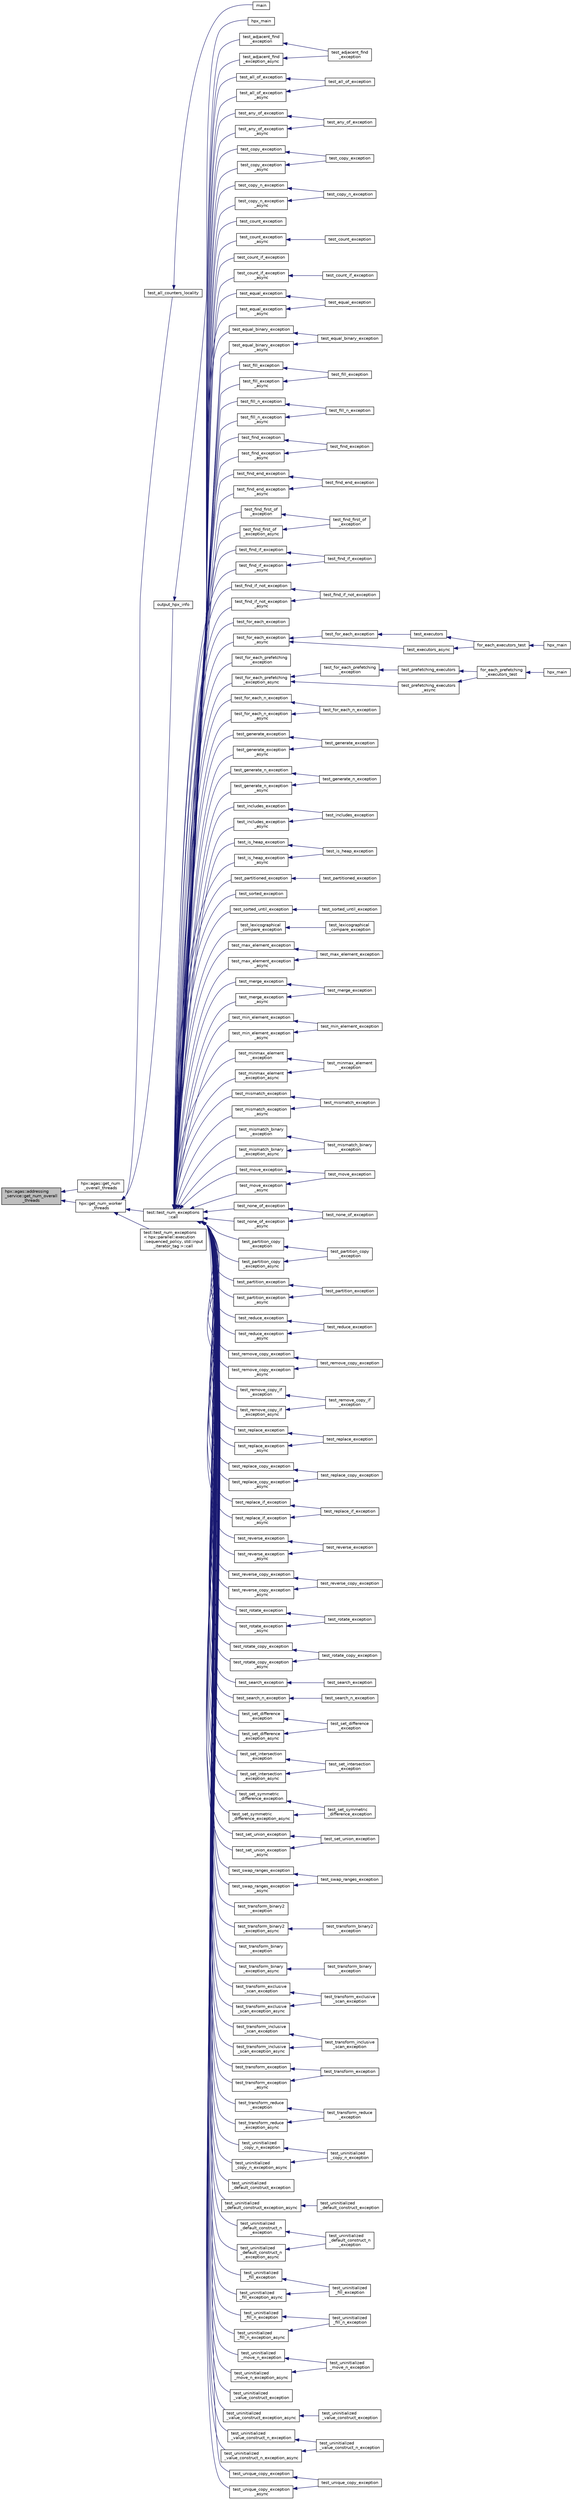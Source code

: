 digraph "hpx::agas::addressing_service::get_num_overall_threads"
{
  edge [fontname="Helvetica",fontsize="10",labelfontname="Helvetica",labelfontsize="10"];
  node [fontname="Helvetica",fontsize="10",shape=record];
  rankdir="LR";
  Node3448 [label="hpx::agas::addressing\l_service::get_num_overall\l_threads",height=0.2,width=0.4,color="black", fillcolor="grey75", style="filled", fontcolor="black"];
  Node3448 -> Node3449 [dir="back",color="midnightblue",fontsize="10",style="solid",fontname="Helvetica"];
  Node3449 [label="hpx::agas::get_num\l_overall_threads",height=0.2,width=0.4,color="black", fillcolor="white", style="filled",URL="$dc/d54/namespacehpx_1_1agas.html#ad209f42b823e11702015037459d7f07f"];
  Node3448 -> Node3450 [dir="back",color="midnightblue",fontsize="10",style="solid",fontname="Helvetica"];
  Node3450 [label="hpx::get_num_worker\l_threads",height=0.2,width=0.4,color="black", fillcolor="white", style="filled",URL="$d8/d83/namespacehpx.html#ae0cb050327ed37e6863061bd1761409e",tooltip="Return the number of worker OS- threads used to execute HPX threads. "];
  Node3450 -> Node3451 [dir="back",color="midnightblue",fontsize="10",style="solid",fontname="Helvetica"];
  Node3451 [label="test_all_counters_locality",height=0.2,width=0.4,color="black", fillcolor="white", style="filled",URL="$d1/d66/all__counters_8cpp.html#a34bf97a9c78dd60c22389da383f346fd"];
  Node3451 -> Node3452 [dir="back",color="midnightblue",fontsize="10",style="solid",fontname="Helvetica"];
  Node3452 [label="main",height=0.2,width=0.4,color="black", fillcolor="white", style="filled",URL="$d1/d66/all__counters_8cpp.html#a0ddf1224851353fc92bfbff6f499fa97"];
  Node3450 -> Node3453 [dir="back",color="midnightblue",fontsize="10",style="solid",fontname="Helvetica"];
  Node3453 [label="output_hpx_info",height=0.2,width=0.4,color="black", fillcolor="white", style="filled",URL="$d9/d0f/main_8cc.html#a22d5612b13072491f3de2340527ce19f"];
  Node3453 -> Node3454 [dir="back",color="midnightblue",fontsize="10",style="solid",fontname="Helvetica"];
  Node3454 [label="hpx_main",height=0.2,width=0.4,color="black", fillcolor="white", style="filled",URL="$d9/d0f/main_8cc.html#a344a9bb316c276641af2d061a2558c97"];
  Node3450 -> Node3455 [dir="back",color="midnightblue",fontsize="10",style="solid",fontname="Helvetica"];
  Node3455 [label="test::test_num_exceptions\l::call",height=0.2,width=0.4,color="black", fillcolor="white", style="filled",URL="$da/ddb/structtest_1_1test__num__exceptions.html#a2c1e3b76f9abd4d358ae0258203b90b7"];
  Node3455 -> Node3456 [dir="back",color="midnightblue",fontsize="10",style="solid",fontname="Helvetica"];
  Node3456 [label="test_adjacent_find\l_exception",height=0.2,width=0.4,color="black", fillcolor="white", style="filled",URL="$d8/da8/adjacentfind__binary__exception_8cpp.html#a9c28e0ba7bc14756b350c9f72dd94054"];
  Node3456 -> Node3457 [dir="back",color="midnightblue",fontsize="10",style="solid",fontname="Helvetica"];
  Node3457 [label="test_adjacent_find\l_exception",height=0.2,width=0.4,color="black", fillcolor="white", style="filled",URL="$d8/da8/adjacentfind__binary__exception_8cpp.html#ab77f704bc29279f34486611b31dd9f19"];
  Node3455 -> Node3458 [dir="back",color="midnightblue",fontsize="10",style="solid",fontname="Helvetica"];
  Node3458 [label="test_adjacent_find\l_exception_async",height=0.2,width=0.4,color="black", fillcolor="white", style="filled",URL="$d8/da8/adjacentfind__binary__exception_8cpp.html#a7b804f0c887a76a95e4e5f1cf16dc343"];
  Node3458 -> Node3457 [dir="back",color="midnightblue",fontsize="10",style="solid",fontname="Helvetica"];
  Node3455 -> Node3459 [dir="back",color="midnightblue",fontsize="10",style="solid",fontname="Helvetica"];
  Node3459 [label="test_all_of_exception",height=0.2,width=0.4,color="black", fillcolor="white", style="filled",URL="$db/d88/all__of_8cpp.html#a29e6f247bb68e8380d3d1e5b23100c84"];
  Node3459 -> Node3460 [dir="back",color="midnightblue",fontsize="10",style="solid",fontname="Helvetica"];
  Node3460 [label="test_all_of_exception",height=0.2,width=0.4,color="black", fillcolor="white", style="filled",URL="$db/d88/all__of_8cpp.html#acca8f99e5f83ca07d5324921ec1a2a1b"];
  Node3455 -> Node3461 [dir="back",color="midnightblue",fontsize="10",style="solid",fontname="Helvetica"];
  Node3461 [label="test_all_of_exception\l_async",height=0.2,width=0.4,color="black", fillcolor="white", style="filled",URL="$db/d88/all__of_8cpp.html#a4e845a23ebb61fed071e6392f8020bce"];
  Node3461 -> Node3460 [dir="back",color="midnightblue",fontsize="10",style="solid",fontname="Helvetica"];
  Node3455 -> Node3462 [dir="back",color="midnightblue",fontsize="10",style="solid",fontname="Helvetica"];
  Node3462 [label="test_any_of_exception",height=0.2,width=0.4,color="black", fillcolor="white", style="filled",URL="$d8/d5d/any__of_8cpp.html#a348c2914b5d59fa0b61c79e37df17034"];
  Node3462 -> Node3463 [dir="back",color="midnightblue",fontsize="10",style="solid",fontname="Helvetica"];
  Node3463 [label="test_any_of_exception",height=0.2,width=0.4,color="black", fillcolor="white", style="filled",URL="$d8/d5d/any__of_8cpp.html#ac154ae09b1a74e423a7ab23618009447"];
  Node3455 -> Node3464 [dir="back",color="midnightblue",fontsize="10",style="solid",fontname="Helvetica"];
  Node3464 [label="test_any_of_exception\l_async",height=0.2,width=0.4,color="black", fillcolor="white", style="filled",URL="$d8/d5d/any__of_8cpp.html#ad81e0ee038af5e3b7dd176ced1237e38"];
  Node3464 -> Node3463 [dir="back",color="midnightblue",fontsize="10",style="solid",fontname="Helvetica"];
  Node3455 -> Node3465 [dir="back",color="midnightblue",fontsize="10",style="solid",fontname="Helvetica"];
  Node3465 [label="test_copy_exception",height=0.2,width=0.4,color="black", fillcolor="white", style="filled",URL="$d9/d54/copy_8cpp.html#a8ffc3bbb8c0f16b653e0f5c7cc243f21"];
  Node3465 -> Node3466 [dir="back",color="midnightblue",fontsize="10",style="solid",fontname="Helvetica"];
  Node3466 [label="test_copy_exception",height=0.2,width=0.4,color="black", fillcolor="white", style="filled",URL="$d9/d54/copy_8cpp.html#af7fb37549a32793d916e9bad873d5813"];
  Node3455 -> Node3467 [dir="back",color="midnightblue",fontsize="10",style="solid",fontname="Helvetica"];
  Node3467 [label="test_copy_exception\l_async",height=0.2,width=0.4,color="black", fillcolor="white", style="filled",URL="$d9/d54/copy_8cpp.html#a975f6058b2ad575758bb9c1b54a1c464"];
  Node3467 -> Node3466 [dir="back",color="midnightblue",fontsize="10",style="solid",fontname="Helvetica"];
  Node3455 -> Node3468 [dir="back",color="midnightblue",fontsize="10",style="solid",fontname="Helvetica"];
  Node3468 [label="test_copy_n_exception",height=0.2,width=0.4,color="black", fillcolor="white", style="filled",URL="$d3/d44/copyn_8cpp.html#abe4e05d78a05b84674e56fe6c39fca90"];
  Node3468 -> Node3469 [dir="back",color="midnightblue",fontsize="10",style="solid",fontname="Helvetica"];
  Node3469 [label="test_copy_n_exception",height=0.2,width=0.4,color="black", fillcolor="white", style="filled",URL="$d3/d44/copyn_8cpp.html#a759f36646bff1264f307657be7256457"];
  Node3455 -> Node3470 [dir="back",color="midnightblue",fontsize="10",style="solid",fontname="Helvetica"];
  Node3470 [label="test_copy_n_exception\l_async",height=0.2,width=0.4,color="black", fillcolor="white", style="filled",URL="$d3/d44/copyn_8cpp.html#a42328f0b598518eafcc7b94d6a28425d"];
  Node3470 -> Node3469 [dir="back",color="midnightblue",fontsize="10",style="solid",fontname="Helvetica"];
  Node3455 -> Node3471 [dir="back",color="midnightblue",fontsize="10",style="solid",fontname="Helvetica"];
  Node3471 [label="test_count_exception",height=0.2,width=0.4,color="black", fillcolor="white", style="filled",URL="$de/d3a/count__tests_8hpp.html#adbde9fbf4434fe9320503044b3b2c464"];
  Node3455 -> Node3472 [dir="back",color="midnightblue",fontsize="10",style="solid",fontname="Helvetica"];
  Node3472 [label="test_count_exception\l_async",height=0.2,width=0.4,color="black", fillcolor="white", style="filled",URL="$de/d3a/count__tests_8hpp.html#ab0cd91de016499bfe205083429b6785a"];
  Node3472 -> Node3473 [dir="back",color="midnightblue",fontsize="10",style="solid",fontname="Helvetica"];
  Node3473 [label="test_count_exception",height=0.2,width=0.4,color="black", fillcolor="white", style="filled",URL="$d3/d01/count_8cpp.html#ae23acdd376e0fb1388a90579e927a768"];
  Node3455 -> Node3474 [dir="back",color="midnightblue",fontsize="10",style="solid",fontname="Helvetica"];
  Node3474 [label="test_count_if_exception",height=0.2,width=0.4,color="black", fillcolor="white", style="filled",URL="$d4/da4/countif__tests_8hpp.html#ae366624ae417c3091d79bb75f05f0b32"];
  Node3455 -> Node3475 [dir="back",color="midnightblue",fontsize="10",style="solid",fontname="Helvetica"];
  Node3475 [label="test_count_if_exception\l_async",height=0.2,width=0.4,color="black", fillcolor="white", style="filled",URL="$d4/da4/countif__tests_8hpp.html#af96d44180e275fd7ad93e677dcb07b74"];
  Node3475 -> Node3476 [dir="back",color="midnightblue",fontsize="10",style="solid",fontname="Helvetica"];
  Node3476 [label="test_count_if_exception",height=0.2,width=0.4,color="black", fillcolor="white", style="filled",URL="$d9/df1/countif_8cpp.html#a979f30463fa3e416a5179f4fa663a858"];
  Node3455 -> Node3477 [dir="back",color="midnightblue",fontsize="10",style="solid",fontname="Helvetica"];
  Node3477 [label="test_equal_exception",height=0.2,width=0.4,color="black", fillcolor="white", style="filled",URL="$df/d99/equal_8cpp.html#a6692be2d4f8233c6a880b6e716ed3c21"];
  Node3477 -> Node3478 [dir="back",color="midnightblue",fontsize="10",style="solid",fontname="Helvetica"];
  Node3478 [label="test_equal_exception",height=0.2,width=0.4,color="black", fillcolor="white", style="filled",URL="$df/d99/equal_8cpp.html#a654bd2cffe5da6e72f51c68f9ab1163e"];
  Node3455 -> Node3479 [dir="back",color="midnightblue",fontsize="10",style="solid",fontname="Helvetica"];
  Node3479 [label="test_equal_exception\l_async",height=0.2,width=0.4,color="black", fillcolor="white", style="filled",URL="$df/d99/equal_8cpp.html#aefe3cd6440e52513c0e461ceaa633561"];
  Node3479 -> Node3478 [dir="back",color="midnightblue",fontsize="10",style="solid",fontname="Helvetica"];
  Node3455 -> Node3480 [dir="back",color="midnightblue",fontsize="10",style="solid",fontname="Helvetica"];
  Node3480 [label="test_equal_binary_exception",height=0.2,width=0.4,color="black", fillcolor="white", style="filled",URL="$d2/ddd/equal__binary_8cpp.html#aac0d8667f4a6b730f668fb793bf7a348"];
  Node3480 -> Node3481 [dir="back",color="midnightblue",fontsize="10",style="solid",fontname="Helvetica"];
  Node3481 [label="test_equal_binary_exception",height=0.2,width=0.4,color="black", fillcolor="white", style="filled",URL="$d2/ddd/equal__binary_8cpp.html#a38873c530e81ac91641669845f09887a"];
  Node3455 -> Node3482 [dir="back",color="midnightblue",fontsize="10",style="solid",fontname="Helvetica"];
  Node3482 [label="test_equal_binary_exception\l_async",height=0.2,width=0.4,color="black", fillcolor="white", style="filled",URL="$d2/ddd/equal__binary_8cpp.html#ab23d2d7b96fd0abd15e4c710481be38f"];
  Node3482 -> Node3481 [dir="back",color="midnightblue",fontsize="10",style="solid",fontname="Helvetica"];
  Node3455 -> Node3483 [dir="back",color="midnightblue",fontsize="10",style="solid",fontname="Helvetica"];
  Node3483 [label="test_fill_exception",height=0.2,width=0.4,color="black", fillcolor="white", style="filled",URL="$db/df9/fill_8cpp.html#adff9860900b4cc07677cc1f2949f8150"];
  Node3483 -> Node3484 [dir="back",color="midnightblue",fontsize="10",style="solid",fontname="Helvetica"];
  Node3484 [label="test_fill_exception",height=0.2,width=0.4,color="black", fillcolor="white", style="filled",URL="$db/df9/fill_8cpp.html#aea39d1bb707052262214ce604319678c"];
  Node3455 -> Node3485 [dir="back",color="midnightblue",fontsize="10",style="solid",fontname="Helvetica"];
  Node3485 [label="test_fill_exception\l_async",height=0.2,width=0.4,color="black", fillcolor="white", style="filled",URL="$db/df9/fill_8cpp.html#a190a63f49881feec418296730d8b1bb8"];
  Node3485 -> Node3484 [dir="back",color="midnightblue",fontsize="10",style="solid",fontname="Helvetica"];
  Node3455 -> Node3486 [dir="back",color="midnightblue",fontsize="10",style="solid",fontname="Helvetica"];
  Node3486 [label="test_fill_n_exception",height=0.2,width=0.4,color="black", fillcolor="white", style="filled",URL="$d7/df6/filln_8cpp.html#ad48e8d2459f9e8869bf215912f226f36"];
  Node3486 -> Node3487 [dir="back",color="midnightblue",fontsize="10",style="solid",fontname="Helvetica"];
  Node3487 [label="test_fill_n_exception",height=0.2,width=0.4,color="black", fillcolor="white", style="filled",URL="$d7/df6/filln_8cpp.html#aa338825d04f641f55634b79eef7186f4"];
  Node3455 -> Node3488 [dir="back",color="midnightblue",fontsize="10",style="solid",fontname="Helvetica"];
  Node3488 [label="test_fill_n_exception\l_async",height=0.2,width=0.4,color="black", fillcolor="white", style="filled",URL="$d7/df6/filln_8cpp.html#a9f3229340132df9dab7ea5e665e75a8e"];
  Node3488 -> Node3487 [dir="back",color="midnightblue",fontsize="10",style="solid",fontname="Helvetica"];
  Node3455 -> Node3489 [dir="back",color="midnightblue",fontsize="10",style="solid",fontname="Helvetica"];
  Node3489 [label="test_find_exception",height=0.2,width=0.4,color="black", fillcolor="white", style="filled",URL="$d4/dfc/find_8cpp.html#a496774f6f0dd50d32f0f2839011fb820"];
  Node3489 -> Node3490 [dir="back",color="midnightblue",fontsize="10",style="solid",fontname="Helvetica"];
  Node3490 [label="test_find_exception",height=0.2,width=0.4,color="black", fillcolor="white", style="filled",URL="$d4/dfc/find_8cpp.html#a9404283ee70c671c19d01288d4d8796f"];
  Node3455 -> Node3491 [dir="back",color="midnightblue",fontsize="10",style="solid",fontname="Helvetica"];
  Node3491 [label="test_find_exception\l_async",height=0.2,width=0.4,color="black", fillcolor="white", style="filled",URL="$d4/dfc/find_8cpp.html#a53292bd46fa066f703c6fd40f981cd45"];
  Node3491 -> Node3490 [dir="back",color="midnightblue",fontsize="10",style="solid",fontname="Helvetica"];
  Node3455 -> Node3492 [dir="back",color="midnightblue",fontsize="10",style="solid",fontname="Helvetica"];
  Node3492 [label="test_find_end_exception",height=0.2,width=0.4,color="black", fillcolor="white", style="filled",URL="$de/d27/findend_8cpp.html#a3cbf222f109bd03b98a3671df65d1baa"];
  Node3492 -> Node3493 [dir="back",color="midnightblue",fontsize="10",style="solid",fontname="Helvetica"];
  Node3493 [label="test_find_end_exception",height=0.2,width=0.4,color="black", fillcolor="white", style="filled",URL="$de/d27/findend_8cpp.html#a01b58a5865234526b5ca9f9e45ec4c50"];
  Node3455 -> Node3494 [dir="back",color="midnightblue",fontsize="10",style="solid",fontname="Helvetica"];
  Node3494 [label="test_find_end_exception\l_async",height=0.2,width=0.4,color="black", fillcolor="white", style="filled",URL="$de/d27/findend_8cpp.html#a3093c53a289f437be7f7530c5e45b2cb"];
  Node3494 -> Node3493 [dir="back",color="midnightblue",fontsize="10",style="solid",fontname="Helvetica"];
  Node3455 -> Node3495 [dir="back",color="midnightblue",fontsize="10",style="solid",fontname="Helvetica"];
  Node3495 [label="test_find_first_of\l_exception",height=0.2,width=0.4,color="black", fillcolor="white", style="filled",URL="$da/d85/findfirstof_8cpp.html#a2707dc78f6f2d06f08c9e3698e97a8af"];
  Node3495 -> Node3496 [dir="back",color="midnightblue",fontsize="10",style="solid",fontname="Helvetica"];
  Node3496 [label="test_find_first_of\l_exception",height=0.2,width=0.4,color="black", fillcolor="white", style="filled",URL="$da/d85/findfirstof_8cpp.html#af5d29a364ae4eadbcbefd396a663e4a3"];
  Node3455 -> Node3497 [dir="back",color="midnightblue",fontsize="10",style="solid",fontname="Helvetica"];
  Node3497 [label="test_find_first_of\l_exception_async",height=0.2,width=0.4,color="black", fillcolor="white", style="filled",URL="$da/d85/findfirstof_8cpp.html#a5136f549b6ab7405513659883282c263"];
  Node3497 -> Node3496 [dir="back",color="midnightblue",fontsize="10",style="solid",fontname="Helvetica"];
  Node3455 -> Node3498 [dir="back",color="midnightblue",fontsize="10",style="solid",fontname="Helvetica"];
  Node3498 [label="test_find_if_exception",height=0.2,width=0.4,color="black", fillcolor="white", style="filled",URL="$d4/d38/findif_8cpp.html#aa7a75ac5991de14b0dd11b40a5a47443"];
  Node3498 -> Node3499 [dir="back",color="midnightblue",fontsize="10",style="solid",fontname="Helvetica"];
  Node3499 [label="test_find_if_exception",height=0.2,width=0.4,color="black", fillcolor="white", style="filled",URL="$d4/d38/findif_8cpp.html#ab8eb6fb838a8fbeb2168d4389fc72f61"];
  Node3455 -> Node3500 [dir="back",color="midnightblue",fontsize="10",style="solid",fontname="Helvetica"];
  Node3500 [label="test_find_if_exception\l_async",height=0.2,width=0.4,color="black", fillcolor="white", style="filled",URL="$d4/d38/findif_8cpp.html#a13c3bd009f35072707131129ad78af93"];
  Node3500 -> Node3499 [dir="back",color="midnightblue",fontsize="10",style="solid",fontname="Helvetica"];
  Node3455 -> Node3501 [dir="back",color="midnightblue",fontsize="10",style="solid",fontname="Helvetica"];
  Node3501 [label="test_find_if_not_exception",height=0.2,width=0.4,color="black", fillcolor="white", style="filled",URL="$dc/d17/findifnot__exception_8cpp.html#aba8e91e299a773af34d2e40130333926"];
  Node3501 -> Node3502 [dir="back",color="midnightblue",fontsize="10",style="solid",fontname="Helvetica"];
  Node3502 [label="test_find_if_not_exception",height=0.2,width=0.4,color="black", fillcolor="white", style="filled",URL="$dc/d17/findifnot__exception_8cpp.html#a1fdcae775738d85119cc77bf94ca50b0"];
  Node3455 -> Node3503 [dir="back",color="midnightblue",fontsize="10",style="solid",fontname="Helvetica"];
  Node3503 [label="test_find_if_not_exception\l_async",height=0.2,width=0.4,color="black", fillcolor="white", style="filled",URL="$dc/d17/findifnot__exception_8cpp.html#a0c8c55582d64936550f797774a8b591e"];
  Node3503 -> Node3502 [dir="back",color="midnightblue",fontsize="10",style="solid",fontname="Helvetica"];
  Node3455 -> Node3504 [dir="back",color="midnightblue",fontsize="10",style="solid",fontname="Helvetica"];
  Node3504 [label="test_for_each_exception",height=0.2,width=0.4,color="black", fillcolor="white", style="filled",URL="$d4/d2c/algorithms_2foreach__tests_8hpp.html#ad0f3c324ed615b2ca135f3e4ac3a6f20"];
  Node3455 -> Node3505 [dir="back",color="midnightblue",fontsize="10",style="solid",fontname="Helvetica"];
  Node3505 [label="test_for_each_exception\l_async",height=0.2,width=0.4,color="black", fillcolor="white", style="filled",URL="$d4/d2c/algorithms_2foreach__tests_8hpp.html#a56b2595f60e34fe8cb238784438587e3"];
  Node3505 -> Node3506 [dir="back",color="midnightblue",fontsize="10",style="solid",fontname="Helvetica"];
  Node3506 [label="test_for_each_exception",height=0.2,width=0.4,color="black", fillcolor="white", style="filled",URL="$d1/d33/foreach_8cpp.html#a2ac912d4ab6a419cc61a8206c4581829"];
  Node3506 -> Node3507 [dir="back",color="midnightblue",fontsize="10",style="solid",fontname="Helvetica"];
  Node3507 [label="test_executors",height=0.2,width=0.4,color="black", fillcolor="white", style="filled",URL="$d3/d54/foreach__executors_8cpp.html#aa2a590bab3d01b2e0c3f5ebb551e6df0"];
  Node3507 -> Node3508 [dir="back",color="midnightblue",fontsize="10",style="solid",fontname="Helvetica"];
  Node3508 [label="for_each_executors_test",height=0.2,width=0.4,color="black", fillcolor="white", style="filled",URL="$d3/d54/foreach__executors_8cpp.html#a4b41af5e421380182d16c0b24f5eb7b0"];
  Node3508 -> Node3509 [dir="back",color="midnightblue",fontsize="10",style="solid",fontname="Helvetica"];
  Node3509 [label="hpx_main",height=0.2,width=0.4,color="black", fillcolor="white", style="filled",URL="$d3/d54/foreach__executors_8cpp.html#a4ca51ec94fa82421fc621b58eef7b01c"];
  Node3505 -> Node3510 [dir="back",color="midnightblue",fontsize="10",style="solid",fontname="Helvetica"];
  Node3510 [label="test_executors_async",height=0.2,width=0.4,color="black", fillcolor="white", style="filled",URL="$d3/d54/foreach__executors_8cpp.html#a930d409ea07ad974379591f1f0531b59"];
  Node3510 -> Node3508 [dir="back",color="midnightblue",fontsize="10",style="solid",fontname="Helvetica"];
  Node3455 -> Node3511 [dir="back",color="midnightblue",fontsize="10",style="solid",fontname="Helvetica"];
  Node3511 [label="test_for_each_prefetching\l_exception",height=0.2,width=0.4,color="black", fillcolor="white", style="filled",URL="$de/d0e/foreach__tests__prefetching_8hpp.html#a638342d3e89c38fa358567df752149d3"];
  Node3455 -> Node3512 [dir="back",color="midnightblue",fontsize="10",style="solid",fontname="Helvetica"];
  Node3512 [label="test_for_each_prefetching\l_exception_async",height=0.2,width=0.4,color="black", fillcolor="white", style="filled",URL="$de/d0e/foreach__tests__prefetching_8hpp.html#a3ba720810fff44239b45b8985e157c5d"];
  Node3512 -> Node3513 [dir="back",color="midnightblue",fontsize="10",style="solid",fontname="Helvetica"];
  Node3513 [label="test_for_each_prefetching\l_exception",height=0.2,width=0.4,color="black", fillcolor="white", style="filled",URL="$d4/df0/foreach__prefetching_8cpp.html#a34f94a3094d57c526cd2674d7d29bb71"];
  Node3513 -> Node3514 [dir="back",color="midnightblue",fontsize="10",style="solid",fontname="Helvetica"];
  Node3514 [label="test_prefetching_executors",height=0.2,width=0.4,color="black", fillcolor="white", style="filled",URL="$dd/d50/foreach__prefetching__executors__v1_8cpp.html#a9de1c8b6ab804861a65c94c76125b3b2"];
  Node3514 -> Node3515 [dir="back",color="midnightblue",fontsize="10",style="solid",fontname="Helvetica"];
  Node3515 [label="for_each_prefetching\l_executors_test",height=0.2,width=0.4,color="black", fillcolor="white", style="filled",URL="$dd/d50/foreach__prefetching__executors__v1_8cpp.html#a9efc88cef6533dd087c6cb8ff887a61e"];
  Node3515 -> Node3516 [dir="back",color="midnightblue",fontsize="10",style="solid",fontname="Helvetica"];
  Node3516 [label="hpx_main",height=0.2,width=0.4,color="black", fillcolor="white", style="filled",URL="$dd/d50/foreach__prefetching__executors__v1_8cpp.html#a4ca51ec94fa82421fc621b58eef7b01c"];
  Node3512 -> Node3517 [dir="back",color="midnightblue",fontsize="10",style="solid",fontname="Helvetica"];
  Node3517 [label="test_prefetching_executors\l_async",height=0.2,width=0.4,color="black", fillcolor="white", style="filled",URL="$dd/d50/foreach__prefetching__executors__v1_8cpp.html#a1f37d901599f025abf45c97a67044094"];
  Node3517 -> Node3515 [dir="back",color="midnightblue",fontsize="10",style="solid",fontname="Helvetica"];
  Node3455 -> Node3518 [dir="back",color="midnightblue",fontsize="10",style="solid",fontname="Helvetica"];
  Node3518 [label="test_for_each_n_exception",height=0.2,width=0.4,color="black", fillcolor="white", style="filled",URL="$d7/d9a/foreachn__exception_8cpp.html#ac19da618c4eb3ec6df03eee4e7a8152c"];
  Node3518 -> Node3519 [dir="back",color="midnightblue",fontsize="10",style="solid",fontname="Helvetica"];
  Node3519 [label="test_for_each_n_exception",height=0.2,width=0.4,color="black", fillcolor="white", style="filled",URL="$d7/d9a/foreachn__exception_8cpp.html#a6b9e4013e39c30c4376aa56ccf15c8cf"];
  Node3455 -> Node3520 [dir="back",color="midnightblue",fontsize="10",style="solid",fontname="Helvetica"];
  Node3520 [label="test_for_each_n_exception\l_async",height=0.2,width=0.4,color="black", fillcolor="white", style="filled",URL="$d7/d9a/foreachn__exception_8cpp.html#a0b7b511160d05ade5fbd958a180eb445"];
  Node3520 -> Node3519 [dir="back",color="midnightblue",fontsize="10",style="solid",fontname="Helvetica"];
  Node3455 -> Node3521 [dir="back",color="midnightblue",fontsize="10",style="solid",fontname="Helvetica"];
  Node3521 [label="test_generate_exception",height=0.2,width=0.4,color="black", fillcolor="white", style="filled",URL="$d4/da7/generate_8cpp.html#aa82ec188c84295dc58595a25b5046a35"];
  Node3521 -> Node3522 [dir="back",color="midnightblue",fontsize="10",style="solid",fontname="Helvetica"];
  Node3522 [label="test_generate_exception",height=0.2,width=0.4,color="black", fillcolor="white", style="filled",URL="$d4/da7/generate_8cpp.html#a58c7f2d3388fcc0591cf78430d449156"];
  Node3455 -> Node3523 [dir="back",color="midnightblue",fontsize="10",style="solid",fontname="Helvetica"];
  Node3523 [label="test_generate_exception\l_async",height=0.2,width=0.4,color="black", fillcolor="white", style="filled",URL="$d4/da7/generate_8cpp.html#abd98b9bbbbd5e1ab6b3e764723492fc8"];
  Node3523 -> Node3522 [dir="back",color="midnightblue",fontsize="10",style="solid",fontname="Helvetica"];
  Node3455 -> Node3524 [dir="back",color="midnightblue",fontsize="10",style="solid",fontname="Helvetica"];
  Node3524 [label="test_generate_n_exception",height=0.2,width=0.4,color="black", fillcolor="white", style="filled",URL="$d6/dd4/generaten_8cpp.html#a82b7c005daa2f345a6d9772ebb1ad352"];
  Node3524 -> Node3525 [dir="back",color="midnightblue",fontsize="10",style="solid",fontname="Helvetica"];
  Node3525 [label="test_generate_n_exception",height=0.2,width=0.4,color="black", fillcolor="white", style="filled",URL="$d6/dd4/generaten_8cpp.html#a24c578b12eed6bfb2e5a94d6f8bce0fc"];
  Node3455 -> Node3526 [dir="back",color="midnightblue",fontsize="10",style="solid",fontname="Helvetica"];
  Node3526 [label="test_generate_n_exception\l_async",height=0.2,width=0.4,color="black", fillcolor="white", style="filled",URL="$d6/dd4/generaten_8cpp.html#a11c09961134208131e0d6a3f325e3fc4"];
  Node3526 -> Node3525 [dir="back",color="midnightblue",fontsize="10",style="solid",fontname="Helvetica"];
  Node3455 -> Node3527 [dir="back",color="midnightblue",fontsize="10",style="solid",fontname="Helvetica"];
  Node3527 [label="test_includes_exception",height=0.2,width=0.4,color="black", fillcolor="white", style="filled",URL="$dc/d10/includes_8cpp.html#a82379db75fe754b2257db1ea5b16f7cc"];
  Node3527 -> Node3528 [dir="back",color="midnightblue",fontsize="10",style="solid",fontname="Helvetica"];
  Node3528 [label="test_includes_exception",height=0.2,width=0.4,color="black", fillcolor="white", style="filled",URL="$dc/d10/includes_8cpp.html#afa63fb944441b34e50c6a4a6c03b3bc2"];
  Node3455 -> Node3529 [dir="back",color="midnightblue",fontsize="10",style="solid",fontname="Helvetica"];
  Node3529 [label="test_includes_exception\l_async",height=0.2,width=0.4,color="black", fillcolor="white", style="filled",URL="$dc/d10/includes_8cpp.html#a3cf0ba03ce5a22f33818333a9575aab2"];
  Node3529 -> Node3528 [dir="back",color="midnightblue",fontsize="10",style="solid",fontname="Helvetica"];
  Node3455 -> Node3530 [dir="back",color="midnightblue",fontsize="10",style="solid",fontname="Helvetica"];
  Node3530 [label="test_is_heap_exception",height=0.2,width=0.4,color="black", fillcolor="white", style="filled",URL="$d7/ddd/is__heap__tests_8hpp.html#a6c4f521d090ca52874901ebaf28f47f7"];
  Node3530 -> Node3531 [dir="back",color="midnightblue",fontsize="10",style="solid",fontname="Helvetica"];
  Node3531 [label="test_is_heap_exception",height=0.2,width=0.4,color="black", fillcolor="white", style="filled",URL="$d7/ddd/is__heap__tests_8hpp.html#ac49b5f2f9b5b3e31afd6145ac92b1cba"];
  Node3455 -> Node3532 [dir="back",color="midnightblue",fontsize="10",style="solid",fontname="Helvetica"];
  Node3532 [label="test_is_heap_exception\l_async",height=0.2,width=0.4,color="black", fillcolor="white", style="filled",URL="$d7/ddd/is__heap__tests_8hpp.html#a6f17dafff6282cfdc509858ded1153d6"];
  Node3532 -> Node3531 [dir="back",color="midnightblue",fontsize="10",style="solid",fontname="Helvetica"];
  Node3455 -> Node3533 [dir="back",color="midnightblue",fontsize="10",style="solid",fontname="Helvetica"];
  Node3533 [label="test_partitioned_exception",height=0.2,width=0.4,color="black", fillcolor="white", style="filled",URL="$df/d07/is__partitioned_8cpp.html#acbc1ff1589b7ee9bdf2c6b5052039509"];
  Node3533 -> Node3534 [dir="back",color="midnightblue",fontsize="10",style="solid",fontname="Helvetica"];
  Node3534 [label="test_partitioned_exception",height=0.2,width=0.4,color="black", fillcolor="white", style="filled",URL="$df/d07/is__partitioned_8cpp.html#a4112e407c20c79ff3b917311a08c8c4f"];
  Node3455 -> Node3535 [dir="back",color="midnightblue",fontsize="10",style="solid",fontname="Helvetica"];
  Node3535 [label="test_sorted_exception",height=0.2,width=0.4,color="black", fillcolor="white", style="filled",URL="$d7/d7f/is__sorted__tests_8hpp.html#afc4298a076e5a7064fd3a93d09177198"];
  Node3455 -> Node3536 [dir="back",color="midnightblue",fontsize="10",style="solid",fontname="Helvetica"];
  Node3536 [label="test_sorted_until_exception",height=0.2,width=0.4,color="black", fillcolor="white", style="filled",URL="$d0/d1b/is__sorted__until_8cpp.html#a42463762ba15ca37b252f0471296b3ba"];
  Node3536 -> Node3537 [dir="back",color="midnightblue",fontsize="10",style="solid",fontname="Helvetica"];
  Node3537 [label="test_sorted_until_exception",height=0.2,width=0.4,color="black", fillcolor="white", style="filled",URL="$d0/d1b/is__sorted__until_8cpp.html#ad58b76f42ca51f2f0d078690be66f9f5"];
  Node3455 -> Node3538 [dir="back",color="midnightblue",fontsize="10",style="solid",fontname="Helvetica"];
  Node3538 [label="test_lexicographical\l_compare_exception",height=0.2,width=0.4,color="black", fillcolor="white", style="filled",URL="$dd/de6/lexicographical__compare_8cpp.html#a24bc9d25b2ce61491dbd96feb8669fc0"];
  Node3538 -> Node3539 [dir="back",color="midnightblue",fontsize="10",style="solid",fontname="Helvetica"];
  Node3539 [label="test_lexicographical\l_compare_exception",height=0.2,width=0.4,color="black", fillcolor="white", style="filled",URL="$dd/de6/lexicographical__compare_8cpp.html#ab78e174881f1d61ea15cfc697e89fe4a"];
  Node3455 -> Node3540 [dir="back",color="midnightblue",fontsize="10",style="solid",fontname="Helvetica"];
  Node3540 [label="test_max_element_exception",height=0.2,width=0.4,color="black", fillcolor="white", style="filled",URL="$d4/d10/max__element_8cpp.html#aaaacdfed9386dd8374aec16ef5565fab"];
  Node3540 -> Node3541 [dir="back",color="midnightblue",fontsize="10",style="solid",fontname="Helvetica"];
  Node3541 [label="test_max_element_exception",height=0.2,width=0.4,color="black", fillcolor="white", style="filled",URL="$d4/d10/max__element_8cpp.html#a2e2091dec7650a985ec02686ef7dd4dc"];
  Node3455 -> Node3542 [dir="back",color="midnightblue",fontsize="10",style="solid",fontname="Helvetica"];
  Node3542 [label="test_max_element_exception\l_async",height=0.2,width=0.4,color="black", fillcolor="white", style="filled",URL="$d4/d10/max__element_8cpp.html#a8b8640289c27b9e56feb9ac6656061da"];
  Node3542 -> Node3541 [dir="back",color="midnightblue",fontsize="10",style="solid",fontname="Helvetica"];
  Node3455 -> Node3543 [dir="back",color="midnightblue",fontsize="10",style="solid",fontname="Helvetica"];
  Node3543 [label="test_merge_exception",height=0.2,width=0.4,color="black", fillcolor="white", style="filled",URL="$dc/d10/merge__tests_8hpp.html#a7ae58389ece8b56d2ebaf07ce28db977"];
  Node3543 -> Node3544 [dir="back",color="midnightblue",fontsize="10",style="solid",fontname="Helvetica"];
  Node3544 [label="test_merge_exception",height=0.2,width=0.4,color="black", fillcolor="white", style="filled",URL="$dc/d10/merge__tests_8hpp.html#ab1a63150456c7d5846692e072eb6d377"];
  Node3455 -> Node3545 [dir="back",color="midnightblue",fontsize="10",style="solid",fontname="Helvetica"];
  Node3545 [label="test_merge_exception\l_async",height=0.2,width=0.4,color="black", fillcolor="white", style="filled",URL="$dc/d10/merge__tests_8hpp.html#a10246498e235d5b69dc3858175ee5309"];
  Node3545 -> Node3544 [dir="back",color="midnightblue",fontsize="10",style="solid",fontname="Helvetica"];
  Node3455 -> Node3546 [dir="back",color="midnightblue",fontsize="10",style="solid",fontname="Helvetica"];
  Node3546 [label="test_min_element_exception",height=0.2,width=0.4,color="black", fillcolor="white", style="filled",URL="$d3/dab/min__element_8cpp.html#add73b64a1f6f62cac842727ee1e14e7a"];
  Node3546 -> Node3547 [dir="back",color="midnightblue",fontsize="10",style="solid",fontname="Helvetica"];
  Node3547 [label="test_min_element_exception",height=0.2,width=0.4,color="black", fillcolor="white", style="filled",URL="$d3/dab/min__element_8cpp.html#a17bc218b988d61f5b271af90e7ba8fca"];
  Node3455 -> Node3548 [dir="back",color="midnightblue",fontsize="10",style="solid",fontname="Helvetica"];
  Node3548 [label="test_min_element_exception\l_async",height=0.2,width=0.4,color="black", fillcolor="white", style="filled",URL="$d3/dab/min__element_8cpp.html#a1c9e82864dcb121b9f75ba2dd536d07b"];
  Node3548 -> Node3547 [dir="back",color="midnightblue",fontsize="10",style="solid",fontname="Helvetica"];
  Node3455 -> Node3549 [dir="back",color="midnightblue",fontsize="10",style="solid",fontname="Helvetica"];
  Node3549 [label="test_minmax_element\l_exception",height=0.2,width=0.4,color="black", fillcolor="white", style="filled",URL="$da/df0/minmax__element_8cpp.html#a6c554240d1921890089d85a6b2531b8d"];
  Node3549 -> Node3550 [dir="back",color="midnightblue",fontsize="10",style="solid",fontname="Helvetica"];
  Node3550 [label="test_minmax_element\l_exception",height=0.2,width=0.4,color="black", fillcolor="white", style="filled",URL="$da/df0/minmax__element_8cpp.html#ad43fe08356dc1546eaa615109f787b3e"];
  Node3455 -> Node3551 [dir="back",color="midnightblue",fontsize="10",style="solid",fontname="Helvetica"];
  Node3551 [label="test_minmax_element\l_exception_async",height=0.2,width=0.4,color="black", fillcolor="white", style="filled",URL="$da/df0/minmax__element_8cpp.html#a5873caab4d72b78be1cdeecf7df5b204"];
  Node3551 -> Node3550 [dir="back",color="midnightblue",fontsize="10",style="solid",fontname="Helvetica"];
  Node3455 -> Node3552 [dir="back",color="midnightblue",fontsize="10",style="solid",fontname="Helvetica"];
  Node3552 [label="test_mismatch_exception",height=0.2,width=0.4,color="black", fillcolor="white", style="filled",URL="$da/d76/mismatch_8cpp.html#a9aca879a52bb8ce8b81c9a38607698dc"];
  Node3552 -> Node3553 [dir="back",color="midnightblue",fontsize="10",style="solid",fontname="Helvetica"];
  Node3553 [label="test_mismatch_exception",height=0.2,width=0.4,color="black", fillcolor="white", style="filled",URL="$da/d76/mismatch_8cpp.html#afbcdc9aef572e678e84f8291d539cdc2"];
  Node3455 -> Node3554 [dir="back",color="midnightblue",fontsize="10",style="solid",fontname="Helvetica"];
  Node3554 [label="test_mismatch_exception\l_async",height=0.2,width=0.4,color="black", fillcolor="white", style="filled",URL="$da/d76/mismatch_8cpp.html#aa0568542fb0187a50d93bc1d2a0c4068"];
  Node3554 -> Node3553 [dir="back",color="midnightblue",fontsize="10",style="solid",fontname="Helvetica"];
  Node3455 -> Node3555 [dir="back",color="midnightblue",fontsize="10",style="solid",fontname="Helvetica"];
  Node3555 [label="test_mismatch_binary\l_exception",height=0.2,width=0.4,color="black", fillcolor="white", style="filled",URL="$d0/d8b/mismatch__binary_8cpp.html#a017e79c0d0063e13e59ca0e5023aa91d"];
  Node3555 -> Node3556 [dir="back",color="midnightblue",fontsize="10",style="solid",fontname="Helvetica"];
  Node3556 [label="test_mismatch_binary\l_exception",height=0.2,width=0.4,color="black", fillcolor="white", style="filled",URL="$d0/d8b/mismatch__binary_8cpp.html#a8198d8cfbaf31209942488592642416e"];
  Node3455 -> Node3557 [dir="back",color="midnightblue",fontsize="10",style="solid",fontname="Helvetica"];
  Node3557 [label="test_mismatch_binary\l_exception_async",height=0.2,width=0.4,color="black", fillcolor="white", style="filled",URL="$d0/d8b/mismatch__binary_8cpp.html#ab9607c14f87e2272d7ff7dd5d1f9a742"];
  Node3557 -> Node3556 [dir="back",color="midnightblue",fontsize="10",style="solid",fontname="Helvetica"];
  Node3455 -> Node3558 [dir="back",color="midnightblue",fontsize="10",style="solid",fontname="Helvetica"];
  Node3558 [label="test_move_exception",height=0.2,width=0.4,color="black", fillcolor="white", style="filled",URL="$d5/d5f/move_8cpp.html#a8d71efdd040733a73f8f51b53a56463b"];
  Node3558 -> Node3559 [dir="back",color="midnightblue",fontsize="10",style="solid",fontname="Helvetica"];
  Node3559 [label="test_move_exception",height=0.2,width=0.4,color="black", fillcolor="white", style="filled",URL="$d5/d5f/move_8cpp.html#a312b9195a4613023979f8825a5b04a62"];
  Node3455 -> Node3560 [dir="back",color="midnightblue",fontsize="10",style="solid",fontname="Helvetica"];
  Node3560 [label="test_move_exception\l_async",height=0.2,width=0.4,color="black", fillcolor="white", style="filled",URL="$d5/d5f/move_8cpp.html#a84c71282312b98516988fb09e876ab0c"];
  Node3560 -> Node3559 [dir="back",color="midnightblue",fontsize="10",style="solid",fontname="Helvetica"];
  Node3455 -> Node3561 [dir="back",color="midnightblue",fontsize="10",style="solid",fontname="Helvetica"];
  Node3561 [label="test_none_of_exception",height=0.2,width=0.4,color="black", fillcolor="white", style="filled",URL="$de/d32/none__of_8cpp.html#a6fc2ea520cb018511cd2c90504cadf0c"];
  Node3561 -> Node3562 [dir="back",color="midnightblue",fontsize="10",style="solid",fontname="Helvetica"];
  Node3562 [label="test_none_of_exception",height=0.2,width=0.4,color="black", fillcolor="white", style="filled",URL="$de/d32/none__of_8cpp.html#a9bc0c63fc4811f84e58b580bac67d273"];
  Node3455 -> Node3563 [dir="back",color="midnightblue",fontsize="10",style="solid",fontname="Helvetica"];
  Node3563 [label="test_none_of_exception\l_async",height=0.2,width=0.4,color="black", fillcolor="white", style="filled",URL="$de/d32/none__of_8cpp.html#ac4f0567bb6e5f2e6ce455ab913ec9dfc"];
  Node3563 -> Node3562 [dir="back",color="midnightblue",fontsize="10",style="solid",fontname="Helvetica"];
  Node3455 -> Node3564 [dir="back",color="midnightblue",fontsize="10",style="solid",fontname="Helvetica"];
  Node3564 [label="test_partition_copy\l_exception",height=0.2,width=0.4,color="black", fillcolor="white", style="filled",URL="$d9/dfa/partition__copy__tests_8hpp.html#ad30d71ecc17f3e75601efb6521010c0f"];
  Node3564 -> Node3565 [dir="back",color="midnightblue",fontsize="10",style="solid",fontname="Helvetica"];
  Node3565 [label="test_partition_copy\l_exception",height=0.2,width=0.4,color="black", fillcolor="white", style="filled",URL="$d9/dfa/partition__copy__tests_8hpp.html#a4e94a16393f07f7720134f705cdd649a"];
  Node3455 -> Node3566 [dir="back",color="midnightblue",fontsize="10",style="solid",fontname="Helvetica"];
  Node3566 [label="test_partition_copy\l_exception_async",height=0.2,width=0.4,color="black", fillcolor="white", style="filled",URL="$d9/dfa/partition__copy__tests_8hpp.html#a09907cc440193dfa694450debf74dc6f"];
  Node3566 -> Node3565 [dir="back",color="midnightblue",fontsize="10",style="solid",fontname="Helvetica"];
  Node3455 -> Node3567 [dir="back",color="midnightblue",fontsize="10",style="solid",fontname="Helvetica"];
  Node3567 [label="test_partition_exception",height=0.2,width=0.4,color="black", fillcolor="white", style="filled",URL="$df/dd8/partition__tests_8hpp.html#a52356c1ee729707e038c37f6d5379fc1"];
  Node3567 -> Node3568 [dir="back",color="midnightblue",fontsize="10",style="solid",fontname="Helvetica"];
  Node3568 [label="test_partition_exception",height=0.2,width=0.4,color="black", fillcolor="white", style="filled",URL="$df/dd8/partition__tests_8hpp.html#a55b6cb4214c3a24e4625272ac50ed91a"];
  Node3455 -> Node3569 [dir="back",color="midnightblue",fontsize="10",style="solid",fontname="Helvetica"];
  Node3569 [label="test_partition_exception\l_async",height=0.2,width=0.4,color="black", fillcolor="white", style="filled",URL="$df/dd8/partition__tests_8hpp.html#a0e05147b00d4b47cf40f78960dad6e45"];
  Node3569 -> Node3568 [dir="back",color="midnightblue",fontsize="10",style="solid",fontname="Helvetica"];
  Node3455 -> Node3570 [dir="back",color="midnightblue",fontsize="10",style="solid",fontname="Helvetica"];
  Node3570 [label="test_reduce_exception",height=0.2,width=0.4,color="black", fillcolor="white", style="filled",URL="$d5/d03/reduce___8cpp.html#a17cf3d6f64ed93525f3b0695bfca9bf8"];
  Node3570 -> Node3571 [dir="back",color="midnightblue",fontsize="10",style="solid",fontname="Helvetica"];
  Node3571 [label="test_reduce_exception",height=0.2,width=0.4,color="black", fillcolor="white", style="filled",URL="$d5/d03/reduce___8cpp.html#ad5f6f59f428a9a9e938b132f4e2d78ba"];
  Node3455 -> Node3572 [dir="back",color="midnightblue",fontsize="10",style="solid",fontname="Helvetica"];
  Node3572 [label="test_reduce_exception\l_async",height=0.2,width=0.4,color="black", fillcolor="white", style="filled",URL="$d5/d03/reduce___8cpp.html#a5e45a36bcdd7944ddb2c0321c24d749c"];
  Node3572 -> Node3571 [dir="back",color="midnightblue",fontsize="10",style="solid",fontname="Helvetica"];
  Node3455 -> Node3573 [dir="back",color="midnightblue",fontsize="10",style="solid",fontname="Helvetica"];
  Node3573 [label="test_remove_copy_exception",height=0.2,width=0.4,color="black", fillcolor="white", style="filled",URL="$de/db8/remove__copy_8cpp.html#ade161dbac4da456366fdd180ef4fd9fe"];
  Node3573 -> Node3574 [dir="back",color="midnightblue",fontsize="10",style="solid",fontname="Helvetica"];
  Node3574 [label="test_remove_copy_exception",height=0.2,width=0.4,color="black", fillcolor="white", style="filled",URL="$de/db8/remove__copy_8cpp.html#adefefa808aba9dcfc42bd88c00617e40"];
  Node3455 -> Node3575 [dir="back",color="midnightblue",fontsize="10",style="solid",fontname="Helvetica"];
  Node3575 [label="test_remove_copy_exception\l_async",height=0.2,width=0.4,color="black", fillcolor="white", style="filled",URL="$de/db8/remove__copy_8cpp.html#aca460447abac0ed13793413af4c94916"];
  Node3575 -> Node3574 [dir="back",color="midnightblue",fontsize="10",style="solid",fontname="Helvetica"];
  Node3455 -> Node3576 [dir="back",color="midnightblue",fontsize="10",style="solid",fontname="Helvetica"];
  Node3576 [label="test_remove_copy_if\l_exception",height=0.2,width=0.4,color="black", fillcolor="white", style="filled",URL="$d1/d0f/remove__copy__if_8cpp.html#aa1f15250a77355c208ca6738537721a6"];
  Node3576 -> Node3577 [dir="back",color="midnightblue",fontsize="10",style="solid",fontname="Helvetica"];
  Node3577 [label="test_remove_copy_if\l_exception",height=0.2,width=0.4,color="black", fillcolor="white", style="filled",URL="$d1/d0f/remove__copy__if_8cpp.html#a1df7a8c8db075754e6cdd7e63268f33b"];
  Node3455 -> Node3578 [dir="back",color="midnightblue",fontsize="10",style="solid",fontname="Helvetica"];
  Node3578 [label="test_remove_copy_if\l_exception_async",height=0.2,width=0.4,color="black", fillcolor="white", style="filled",URL="$d1/d0f/remove__copy__if_8cpp.html#a09d41e1bbd5d917f861a3001a472d9c9"];
  Node3578 -> Node3577 [dir="back",color="midnightblue",fontsize="10",style="solid",fontname="Helvetica"];
  Node3455 -> Node3579 [dir="back",color="midnightblue",fontsize="10",style="solid",fontname="Helvetica"];
  Node3579 [label="test_replace_exception",height=0.2,width=0.4,color="black", fillcolor="white", style="filled",URL="$d6/d96/replace_8cpp.html#ac315fb1f365d3ad52cb1e09dedb8ad32"];
  Node3579 -> Node3580 [dir="back",color="midnightblue",fontsize="10",style="solid",fontname="Helvetica"];
  Node3580 [label="test_replace_exception",height=0.2,width=0.4,color="black", fillcolor="white", style="filled",URL="$d6/d96/replace_8cpp.html#a1ba804cf78e58ffbb7ebac80fd84347e"];
  Node3455 -> Node3581 [dir="back",color="midnightblue",fontsize="10",style="solid",fontname="Helvetica"];
  Node3581 [label="test_replace_exception\l_async",height=0.2,width=0.4,color="black", fillcolor="white", style="filled",URL="$d6/d96/replace_8cpp.html#a27d728d6290836785411ef069e61184c"];
  Node3581 -> Node3580 [dir="back",color="midnightblue",fontsize="10",style="solid",fontname="Helvetica"];
  Node3455 -> Node3582 [dir="back",color="midnightblue",fontsize="10",style="solid",fontname="Helvetica"];
  Node3582 [label="test_replace_copy_exception",height=0.2,width=0.4,color="black", fillcolor="white", style="filled",URL="$da/d69/replace__copy_8cpp.html#a032fc60b73afe2d16ed8f2a2262589bd"];
  Node3582 -> Node3583 [dir="back",color="midnightblue",fontsize="10",style="solid",fontname="Helvetica"];
  Node3583 [label="test_replace_copy_exception",height=0.2,width=0.4,color="black", fillcolor="white", style="filled",URL="$da/d69/replace__copy_8cpp.html#abb1d6ba724cd2fdebb17aee271be0d77"];
  Node3455 -> Node3584 [dir="back",color="midnightblue",fontsize="10",style="solid",fontname="Helvetica"];
  Node3584 [label="test_replace_copy_exception\l_async",height=0.2,width=0.4,color="black", fillcolor="white", style="filled",URL="$da/d69/replace__copy_8cpp.html#a9db729b32161bca1230b60b058919f61"];
  Node3584 -> Node3583 [dir="back",color="midnightblue",fontsize="10",style="solid",fontname="Helvetica"];
  Node3455 -> Node3585 [dir="back",color="midnightblue",fontsize="10",style="solid",fontname="Helvetica"];
  Node3585 [label="test_replace_if_exception",height=0.2,width=0.4,color="black", fillcolor="white", style="filled",URL="$de/ded/replace__if_8cpp.html#a21dc885ae48f157cd8da5294c13b33d9"];
  Node3585 -> Node3586 [dir="back",color="midnightblue",fontsize="10",style="solid",fontname="Helvetica"];
  Node3586 [label="test_replace_if_exception",height=0.2,width=0.4,color="black", fillcolor="white", style="filled",URL="$de/ded/replace__if_8cpp.html#a88681ca42520f07c21d182f3318af761"];
  Node3455 -> Node3587 [dir="back",color="midnightblue",fontsize="10",style="solid",fontname="Helvetica"];
  Node3587 [label="test_replace_if_exception\l_async",height=0.2,width=0.4,color="black", fillcolor="white", style="filled",URL="$de/ded/replace__if_8cpp.html#a8b54664c8ffea32873fc088c1a540f89"];
  Node3587 -> Node3586 [dir="back",color="midnightblue",fontsize="10",style="solid",fontname="Helvetica"];
  Node3455 -> Node3588 [dir="back",color="midnightblue",fontsize="10",style="solid",fontname="Helvetica"];
  Node3588 [label="test_reverse_exception",height=0.2,width=0.4,color="black", fillcolor="white", style="filled",URL="$d8/dc4/reverse_8cpp.html#a3fc488f688ffcc2638e75651d05ce0a1"];
  Node3588 -> Node3589 [dir="back",color="midnightblue",fontsize="10",style="solid",fontname="Helvetica"];
  Node3589 [label="test_reverse_exception",height=0.2,width=0.4,color="black", fillcolor="white", style="filled",URL="$d8/dc4/reverse_8cpp.html#aa2d8d81dddb303261c7e261a04af58e8"];
  Node3455 -> Node3590 [dir="back",color="midnightblue",fontsize="10",style="solid",fontname="Helvetica"];
  Node3590 [label="test_reverse_exception\l_async",height=0.2,width=0.4,color="black", fillcolor="white", style="filled",URL="$d8/dc4/reverse_8cpp.html#aa1ef542757feafa7771fd3a91fad9ec3"];
  Node3590 -> Node3589 [dir="back",color="midnightblue",fontsize="10",style="solid",fontname="Helvetica"];
  Node3455 -> Node3591 [dir="back",color="midnightblue",fontsize="10",style="solid",fontname="Helvetica"];
  Node3591 [label="test_reverse_copy_exception",height=0.2,width=0.4,color="black", fillcolor="white", style="filled",URL="$dd/d14/reverse__copy_8cpp.html#a3d1d0bceabb8a0f8b1454238ce779030"];
  Node3591 -> Node3592 [dir="back",color="midnightblue",fontsize="10",style="solid",fontname="Helvetica"];
  Node3592 [label="test_reverse_copy_exception",height=0.2,width=0.4,color="black", fillcolor="white", style="filled",URL="$dd/d14/reverse__copy_8cpp.html#a563b22c192c4389dad0b22192dd4de60"];
  Node3455 -> Node3593 [dir="back",color="midnightblue",fontsize="10",style="solid",fontname="Helvetica"];
  Node3593 [label="test_reverse_copy_exception\l_async",height=0.2,width=0.4,color="black", fillcolor="white", style="filled",URL="$dd/d14/reverse__copy_8cpp.html#a67d2499ce36817f3f37fe9785d58fc2a"];
  Node3593 -> Node3592 [dir="back",color="midnightblue",fontsize="10",style="solid",fontname="Helvetica"];
  Node3455 -> Node3594 [dir="back",color="midnightblue",fontsize="10",style="solid",fontname="Helvetica"];
  Node3594 [label="test_rotate_exception",height=0.2,width=0.4,color="black", fillcolor="white", style="filled",URL="$d7/d5d/rotate_8cpp.html#a84f60bd76e1e8fe9ecce9b0b1ae38bea"];
  Node3594 -> Node3595 [dir="back",color="midnightblue",fontsize="10",style="solid",fontname="Helvetica"];
  Node3595 [label="test_rotate_exception",height=0.2,width=0.4,color="black", fillcolor="white", style="filled",URL="$d7/d5d/rotate_8cpp.html#aa448ed0e1a24642b5baaa5bb029abfc1"];
  Node3455 -> Node3596 [dir="back",color="midnightblue",fontsize="10",style="solid",fontname="Helvetica"];
  Node3596 [label="test_rotate_exception\l_async",height=0.2,width=0.4,color="black", fillcolor="white", style="filled",URL="$d7/d5d/rotate_8cpp.html#a472f3593addc133bd849ff486e2a4e9a"];
  Node3596 -> Node3595 [dir="back",color="midnightblue",fontsize="10",style="solid",fontname="Helvetica"];
  Node3455 -> Node3597 [dir="back",color="midnightblue",fontsize="10",style="solid",fontname="Helvetica"];
  Node3597 [label="test_rotate_copy_exception",height=0.2,width=0.4,color="black", fillcolor="white", style="filled",URL="$da/d77/rotate__copy_8cpp.html#aabbb58f4b32547638604c8b9791053e1"];
  Node3597 -> Node3598 [dir="back",color="midnightblue",fontsize="10",style="solid",fontname="Helvetica"];
  Node3598 [label="test_rotate_copy_exception",height=0.2,width=0.4,color="black", fillcolor="white", style="filled",URL="$da/d77/rotate__copy_8cpp.html#abb1b030aece43e4f7704f752bae33adb"];
  Node3455 -> Node3599 [dir="back",color="midnightblue",fontsize="10",style="solid",fontname="Helvetica"];
  Node3599 [label="test_rotate_copy_exception\l_async",height=0.2,width=0.4,color="black", fillcolor="white", style="filled",URL="$da/d77/rotate__copy_8cpp.html#a30302ad5162315a5597bf37a4adf3bc2"];
  Node3599 -> Node3598 [dir="back",color="midnightblue",fontsize="10",style="solid",fontname="Helvetica"];
  Node3455 -> Node3600 [dir="back",color="midnightblue",fontsize="10",style="solid",fontname="Helvetica"];
  Node3600 [label="test_search_exception",height=0.2,width=0.4,color="black", fillcolor="white", style="filled",URL="$d9/def/search_8cpp.html#a161cf00e3089e3c42abce845c2a5c192"];
  Node3600 -> Node3601 [dir="back",color="midnightblue",fontsize="10",style="solid",fontname="Helvetica"];
  Node3601 [label="test_search_exception",height=0.2,width=0.4,color="black", fillcolor="white", style="filled",URL="$d9/def/search_8cpp.html#ac85fddcf865142ad368638d35d6d8297"];
  Node3455 -> Node3602 [dir="back",color="midnightblue",fontsize="10",style="solid",fontname="Helvetica"];
  Node3602 [label="test_search_n_exception",height=0.2,width=0.4,color="black", fillcolor="white", style="filled",URL="$dc/dc5/searchn_8cpp.html#ae7f1103ebc59f1af0552efcc48e84d95"];
  Node3602 -> Node3603 [dir="back",color="midnightblue",fontsize="10",style="solid",fontname="Helvetica"];
  Node3603 [label="test_search_n_exception",height=0.2,width=0.4,color="black", fillcolor="white", style="filled",URL="$dc/dc5/searchn_8cpp.html#abfca48f300b524c02f093f0e7861f9c9"];
  Node3455 -> Node3604 [dir="back",color="midnightblue",fontsize="10",style="solid",fontname="Helvetica"];
  Node3604 [label="test_set_difference\l_exception",height=0.2,width=0.4,color="black", fillcolor="white", style="filled",URL="$d5/d98/set__difference_8cpp.html#a2e9376930e45f45c13f7717a26cb2f83"];
  Node3604 -> Node3605 [dir="back",color="midnightblue",fontsize="10",style="solid",fontname="Helvetica"];
  Node3605 [label="test_set_difference\l_exception",height=0.2,width=0.4,color="black", fillcolor="white", style="filled",URL="$d5/d98/set__difference_8cpp.html#a65a40e78d00c7c4ea71782d5942f820e"];
  Node3455 -> Node3606 [dir="back",color="midnightblue",fontsize="10",style="solid",fontname="Helvetica"];
  Node3606 [label="test_set_difference\l_exception_async",height=0.2,width=0.4,color="black", fillcolor="white", style="filled",URL="$d5/d98/set__difference_8cpp.html#ae78ceaedf8e2ccc95f346b9dde98e25e"];
  Node3606 -> Node3605 [dir="back",color="midnightblue",fontsize="10",style="solid",fontname="Helvetica"];
  Node3455 -> Node3607 [dir="back",color="midnightblue",fontsize="10",style="solid",fontname="Helvetica"];
  Node3607 [label="test_set_intersection\l_exception",height=0.2,width=0.4,color="black", fillcolor="white", style="filled",URL="$dd/d83/set__intersection_8cpp.html#a6561f3f61f134df480de3dd6c7f38524"];
  Node3607 -> Node3608 [dir="back",color="midnightblue",fontsize="10",style="solid",fontname="Helvetica"];
  Node3608 [label="test_set_intersection\l_exception",height=0.2,width=0.4,color="black", fillcolor="white", style="filled",URL="$dd/d83/set__intersection_8cpp.html#a2c3d10d1fd2c99e29ed69178cc86a337"];
  Node3455 -> Node3609 [dir="back",color="midnightblue",fontsize="10",style="solid",fontname="Helvetica"];
  Node3609 [label="test_set_intersection\l_exception_async",height=0.2,width=0.4,color="black", fillcolor="white", style="filled",URL="$dd/d83/set__intersection_8cpp.html#a48f09743e4b50e7a8a2ea3b9cd69ad3c"];
  Node3609 -> Node3608 [dir="back",color="midnightblue",fontsize="10",style="solid",fontname="Helvetica"];
  Node3455 -> Node3610 [dir="back",color="midnightblue",fontsize="10",style="solid",fontname="Helvetica"];
  Node3610 [label="test_set_symmetric\l_difference_exception",height=0.2,width=0.4,color="black", fillcolor="white", style="filled",URL="$d4/d0c/set__symmetric__difference_8cpp.html#a0efa75957a3535c8879090d9580c9a41"];
  Node3610 -> Node3611 [dir="back",color="midnightblue",fontsize="10",style="solid",fontname="Helvetica"];
  Node3611 [label="test_set_symmetric\l_difference_exception",height=0.2,width=0.4,color="black", fillcolor="white", style="filled",URL="$d4/d0c/set__symmetric__difference_8cpp.html#ae582e854dae0d5933e0d21a14259658f"];
  Node3455 -> Node3612 [dir="back",color="midnightblue",fontsize="10",style="solid",fontname="Helvetica"];
  Node3612 [label="test_set_symmetric\l_difference_exception_async",height=0.2,width=0.4,color="black", fillcolor="white", style="filled",URL="$d4/d0c/set__symmetric__difference_8cpp.html#abf1d54acfcfdeb6ba21379e36cefdcb1"];
  Node3612 -> Node3611 [dir="back",color="midnightblue",fontsize="10",style="solid",fontname="Helvetica"];
  Node3455 -> Node3613 [dir="back",color="midnightblue",fontsize="10",style="solid",fontname="Helvetica"];
  Node3613 [label="test_set_union_exception",height=0.2,width=0.4,color="black", fillcolor="white", style="filled",URL="$d7/d76/set__union_8cpp.html#a8d86da23435c3051cc8a60b0bf20dddb"];
  Node3613 -> Node3614 [dir="back",color="midnightblue",fontsize="10",style="solid",fontname="Helvetica"];
  Node3614 [label="test_set_union_exception",height=0.2,width=0.4,color="black", fillcolor="white", style="filled",URL="$d7/d76/set__union_8cpp.html#ae7d86a6ea250df03f3a1fdb54b8c0881"];
  Node3455 -> Node3615 [dir="back",color="midnightblue",fontsize="10",style="solid",fontname="Helvetica"];
  Node3615 [label="test_set_union_exception\l_async",height=0.2,width=0.4,color="black", fillcolor="white", style="filled",URL="$d7/d76/set__union_8cpp.html#abf537232790c4600e8daa8dc9451e1d8"];
  Node3615 -> Node3614 [dir="back",color="midnightblue",fontsize="10",style="solid",fontname="Helvetica"];
  Node3455 -> Node3616 [dir="back",color="midnightblue",fontsize="10",style="solid",fontname="Helvetica"];
  Node3616 [label="test_swap_ranges_exception",height=0.2,width=0.4,color="black", fillcolor="white", style="filled",URL="$df/d4e/swapranges_8cpp.html#a8a4b59ed3b1eaaf7a423e7698fbe1752"];
  Node3616 -> Node3617 [dir="back",color="midnightblue",fontsize="10",style="solid",fontname="Helvetica"];
  Node3617 [label="test_swap_ranges_exception",height=0.2,width=0.4,color="black", fillcolor="white", style="filled",URL="$df/d4e/swapranges_8cpp.html#a3d071f0f8853e7ad9f619f9addf0abb6"];
  Node3455 -> Node3618 [dir="back",color="midnightblue",fontsize="10",style="solid",fontname="Helvetica"];
  Node3618 [label="test_swap_ranges_exception\l_async",height=0.2,width=0.4,color="black", fillcolor="white", style="filled",URL="$df/d4e/swapranges_8cpp.html#a1ba7994761e63653f877ed115eb55eba"];
  Node3618 -> Node3617 [dir="back",color="midnightblue",fontsize="10",style="solid",fontname="Helvetica"];
  Node3455 -> Node3619 [dir="back",color="midnightblue",fontsize="10",style="solid",fontname="Helvetica"];
  Node3619 [label="test_transform_binary2\l_exception",height=0.2,width=0.4,color="black", fillcolor="white", style="filled",URL="$d7/dcc/transform__binary2__tests_8hpp.html#a30e2af0adc7b52952d1a067dce4ae750"];
  Node3455 -> Node3620 [dir="back",color="midnightblue",fontsize="10",style="solid",fontname="Helvetica"];
  Node3620 [label="test_transform_binary2\l_exception_async",height=0.2,width=0.4,color="black", fillcolor="white", style="filled",URL="$d7/dcc/transform__binary2__tests_8hpp.html#a72b6e123ff646643fceaf58a2d34f049"];
  Node3620 -> Node3621 [dir="back",color="midnightblue",fontsize="10",style="solid",fontname="Helvetica"];
  Node3621 [label="test_transform_binary2\l_exception",height=0.2,width=0.4,color="black", fillcolor="white", style="filled",URL="$d1/d5d/transform__binary2_8cpp.html#a50059b588dff577699182815a466c642"];
  Node3455 -> Node3622 [dir="back",color="midnightblue",fontsize="10",style="solid",fontname="Helvetica"];
  Node3622 [label="test_transform_binary\l_exception",height=0.2,width=0.4,color="black", fillcolor="white", style="filled",URL="$dd/d5d/transform__binary__tests_8hpp.html#aaab68a59f8dc65ff9a68367a6c5858ac"];
  Node3455 -> Node3623 [dir="back",color="midnightblue",fontsize="10",style="solid",fontname="Helvetica"];
  Node3623 [label="test_transform_binary\l_exception_async",height=0.2,width=0.4,color="black", fillcolor="white", style="filled",URL="$dd/d5d/transform__binary__tests_8hpp.html#a2d374c18df4b1fd534c62e362b3a748c"];
  Node3623 -> Node3624 [dir="back",color="midnightblue",fontsize="10",style="solid",fontname="Helvetica"];
  Node3624 [label="test_transform_binary\l_exception",height=0.2,width=0.4,color="black", fillcolor="white", style="filled",URL="$d1/d75/transform__binary_8cpp.html#a883485ae50e600af64429728461b7409"];
  Node3455 -> Node3625 [dir="back",color="midnightblue",fontsize="10",style="solid",fontname="Helvetica"];
  Node3625 [label="test_transform_exclusive\l_scan_exception",height=0.2,width=0.4,color="black", fillcolor="white", style="filled",URL="$d0/d9c/transform__exclusive__scan_8cpp.html#ae6e48f0b3cc38b22bd37b0ea016d84ed"];
  Node3625 -> Node3626 [dir="back",color="midnightblue",fontsize="10",style="solid",fontname="Helvetica"];
  Node3626 [label="test_transform_exclusive\l_scan_exception",height=0.2,width=0.4,color="black", fillcolor="white", style="filled",URL="$d0/d9c/transform__exclusive__scan_8cpp.html#a879b0329466140652281dd7d1deb9bd9"];
  Node3455 -> Node3627 [dir="back",color="midnightblue",fontsize="10",style="solid",fontname="Helvetica"];
  Node3627 [label="test_transform_exclusive\l_scan_exception_async",height=0.2,width=0.4,color="black", fillcolor="white", style="filled",URL="$d0/d9c/transform__exclusive__scan_8cpp.html#a30fe7b974a78b6b5697266adb081be29"];
  Node3627 -> Node3626 [dir="back",color="midnightblue",fontsize="10",style="solid",fontname="Helvetica"];
  Node3455 -> Node3628 [dir="back",color="midnightblue",fontsize="10",style="solid",fontname="Helvetica"];
  Node3628 [label="test_transform_inclusive\l_scan_exception",height=0.2,width=0.4,color="black", fillcolor="white", style="filled",URL="$d0/d83/transform__inclusive__scan_8cpp.html#a5400a52011346ac34e1fcb93333bc8c0"];
  Node3628 -> Node3629 [dir="back",color="midnightblue",fontsize="10",style="solid",fontname="Helvetica"];
  Node3629 [label="test_transform_inclusive\l_scan_exception",height=0.2,width=0.4,color="black", fillcolor="white", style="filled",URL="$d0/d83/transform__inclusive__scan_8cpp.html#a48b15d43f3c542a13ecff3b671b5cd37"];
  Node3455 -> Node3630 [dir="back",color="midnightblue",fontsize="10",style="solid",fontname="Helvetica"];
  Node3630 [label="test_transform_inclusive\l_scan_exception_async",height=0.2,width=0.4,color="black", fillcolor="white", style="filled",URL="$d0/d83/transform__inclusive__scan_8cpp.html#ae7946b81b7d10dfc39dd5e4bf4f533a4"];
  Node3630 -> Node3629 [dir="back",color="midnightblue",fontsize="10",style="solid",fontname="Helvetica"];
  Node3455 -> Node3631 [dir="back",color="midnightblue",fontsize="10",style="solid",fontname="Helvetica"];
  Node3631 [label="test_transform_exception",height=0.2,width=0.4,color="black", fillcolor="white", style="filled",URL="$de/dba/transform__range_8cpp.html#abd0db7fc45e567f151aba323f465cee8"];
  Node3631 -> Node3632 [dir="back",color="midnightblue",fontsize="10",style="solid",fontname="Helvetica"];
  Node3632 [label="test_transform_exception",height=0.2,width=0.4,color="black", fillcolor="white", style="filled",URL="$de/dba/transform__range_8cpp.html#af56cb14994f1d0a7e84803a6454e75b7"];
  Node3455 -> Node3633 [dir="back",color="midnightblue",fontsize="10",style="solid",fontname="Helvetica"];
  Node3633 [label="test_transform_exception\l_async",height=0.2,width=0.4,color="black", fillcolor="white", style="filled",URL="$de/dba/transform__range_8cpp.html#ae581c0c0710fc505dc66b80c3a859d6b"];
  Node3633 -> Node3632 [dir="back",color="midnightblue",fontsize="10",style="solid",fontname="Helvetica"];
  Node3455 -> Node3634 [dir="back",color="midnightblue",fontsize="10",style="solid",fontname="Helvetica"];
  Node3634 [label="test_transform_reduce\l_exception",height=0.2,width=0.4,color="black", fillcolor="white", style="filled",URL="$dc/db9/transform__reduce_8cpp.html#a81896622b433b221642e909929d19a51"];
  Node3634 -> Node3635 [dir="back",color="midnightblue",fontsize="10",style="solid",fontname="Helvetica"];
  Node3635 [label="test_transform_reduce\l_exception",height=0.2,width=0.4,color="black", fillcolor="white", style="filled",URL="$dc/db9/transform__reduce_8cpp.html#a8ca692ef0abdb081e4e84d7b21d848f2"];
  Node3455 -> Node3636 [dir="back",color="midnightblue",fontsize="10",style="solid",fontname="Helvetica"];
  Node3636 [label="test_transform_reduce\l_exception_async",height=0.2,width=0.4,color="black", fillcolor="white", style="filled",URL="$dc/db9/transform__reduce_8cpp.html#ae475b24a967357ef05742d290f11ee77"];
  Node3636 -> Node3635 [dir="back",color="midnightblue",fontsize="10",style="solid",fontname="Helvetica"];
  Node3455 -> Node3637 [dir="back",color="midnightblue",fontsize="10",style="solid",fontname="Helvetica"];
  Node3637 [label="test_uninitialized\l_copy_n_exception",height=0.2,width=0.4,color="black", fillcolor="white", style="filled",URL="$d8/d4f/uninitialized__copyn_8cpp.html#aefa5e7c297287e6d489f767958fca80c"];
  Node3637 -> Node3638 [dir="back",color="midnightblue",fontsize="10",style="solid",fontname="Helvetica"];
  Node3638 [label="test_uninitialized\l_copy_n_exception",height=0.2,width=0.4,color="black", fillcolor="white", style="filled",URL="$d8/d4f/uninitialized__copyn_8cpp.html#a4cd2fa6f0791b3f9aa08212c3d21a91e"];
  Node3455 -> Node3639 [dir="back",color="midnightblue",fontsize="10",style="solid",fontname="Helvetica"];
  Node3639 [label="test_uninitialized\l_copy_n_exception_async",height=0.2,width=0.4,color="black", fillcolor="white", style="filled",URL="$d8/d4f/uninitialized__copyn_8cpp.html#a4e133f9a88b638ca40cb5d1b64c4ac2f"];
  Node3639 -> Node3638 [dir="back",color="midnightblue",fontsize="10",style="solid",fontname="Helvetica"];
  Node3455 -> Node3640 [dir="back",color="midnightblue",fontsize="10",style="solid",fontname="Helvetica"];
  Node3640 [label="test_uninitialized\l_default_construct_exception",height=0.2,width=0.4,color="black", fillcolor="white", style="filled",URL="$de/def/uninitialized__default__construct__tests_8hpp.html#a2d6081f3a0fafc698561bf12c16bd535"];
  Node3455 -> Node3641 [dir="back",color="midnightblue",fontsize="10",style="solid",fontname="Helvetica"];
  Node3641 [label="test_uninitialized\l_default_construct_exception_async",height=0.2,width=0.4,color="black", fillcolor="white", style="filled",URL="$de/def/uninitialized__default__construct__tests_8hpp.html#aaaaaa8c9850d1052811506d6469b71d7"];
  Node3641 -> Node3642 [dir="back",color="midnightblue",fontsize="10",style="solid",fontname="Helvetica"];
  Node3642 [label="test_uninitialized\l_default_construct_exception",height=0.2,width=0.4,color="black", fillcolor="white", style="filled",URL="$d0/d35/uninitialized__default__construct_8cpp.html#a216385e2d1493f3635b8c4cd0e36a688"];
  Node3455 -> Node3643 [dir="back",color="midnightblue",fontsize="10",style="solid",fontname="Helvetica"];
  Node3643 [label="test_uninitialized\l_default_construct_n\l_exception",height=0.2,width=0.4,color="black", fillcolor="white", style="filled",URL="$d4/dfe/uninitialized__default__constructn_8cpp.html#a65301ba635f886b43285a2e29737208a"];
  Node3643 -> Node3644 [dir="back",color="midnightblue",fontsize="10",style="solid",fontname="Helvetica"];
  Node3644 [label="test_uninitialized\l_default_construct_n\l_exception",height=0.2,width=0.4,color="black", fillcolor="white", style="filled",URL="$d4/dfe/uninitialized__default__constructn_8cpp.html#aeeb1f1d7a8fc0e7c7186cafabfd9b5f2"];
  Node3455 -> Node3645 [dir="back",color="midnightblue",fontsize="10",style="solid",fontname="Helvetica"];
  Node3645 [label="test_uninitialized\l_default_construct_n\l_exception_async",height=0.2,width=0.4,color="black", fillcolor="white", style="filled",URL="$d4/dfe/uninitialized__default__constructn_8cpp.html#aa34708420bad67a32495d8b5b763429f"];
  Node3645 -> Node3644 [dir="back",color="midnightblue",fontsize="10",style="solid",fontname="Helvetica"];
  Node3455 -> Node3646 [dir="back",color="midnightblue",fontsize="10",style="solid",fontname="Helvetica"];
  Node3646 [label="test_uninitialized\l_fill_exception",height=0.2,width=0.4,color="black", fillcolor="white", style="filled",URL="$d7/da6/uninitialized__fill_8cpp.html#afd29eea5aec5d2ed775a62cb477873c8"];
  Node3646 -> Node3647 [dir="back",color="midnightblue",fontsize="10",style="solid",fontname="Helvetica"];
  Node3647 [label="test_uninitialized\l_fill_exception",height=0.2,width=0.4,color="black", fillcolor="white", style="filled",URL="$d7/da6/uninitialized__fill_8cpp.html#aa802b6826cfea4672e173073b8853b6d"];
  Node3455 -> Node3648 [dir="back",color="midnightblue",fontsize="10",style="solid",fontname="Helvetica"];
  Node3648 [label="test_uninitialized\l_fill_exception_async",height=0.2,width=0.4,color="black", fillcolor="white", style="filled",URL="$d7/da6/uninitialized__fill_8cpp.html#a34c927dc4de807fe51ab9c044b9777a8"];
  Node3648 -> Node3647 [dir="back",color="midnightblue",fontsize="10",style="solid",fontname="Helvetica"];
  Node3455 -> Node3649 [dir="back",color="midnightblue",fontsize="10",style="solid",fontname="Helvetica"];
  Node3649 [label="test_uninitialized\l_fill_n_exception",height=0.2,width=0.4,color="black", fillcolor="white", style="filled",URL="$d8/de9/uninitialized__filln_8cpp.html#ac6a38270aea9fa6e7c61736f8683015a"];
  Node3649 -> Node3650 [dir="back",color="midnightblue",fontsize="10",style="solid",fontname="Helvetica"];
  Node3650 [label="test_uninitialized\l_fill_n_exception",height=0.2,width=0.4,color="black", fillcolor="white", style="filled",URL="$d8/de9/uninitialized__filln_8cpp.html#af35f5e98ebb876825b7f2b24682adbca"];
  Node3455 -> Node3651 [dir="back",color="midnightblue",fontsize="10",style="solid",fontname="Helvetica"];
  Node3651 [label="test_uninitialized\l_fill_n_exception_async",height=0.2,width=0.4,color="black", fillcolor="white", style="filled",URL="$d8/de9/uninitialized__filln_8cpp.html#a6ea491c0a54d810210606701f7c76872"];
  Node3651 -> Node3650 [dir="back",color="midnightblue",fontsize="10",style="solid",fontname="Helvetica"];
  Node3455 -> Node3652 [dir="back",color="midnightblue",fontsize="10",style="solid",fontname="Helvetica"];
  Node3652 [label="test_uninitialized\l_move_n_exception",height=0.2,width=0.4,color="black", fillcolor="white", style="filled",URL="$d8/daa/uninitialized__moven_8cpp.html#a1a734cbea1baf7d47d0a5c6cf6262fe4"];
  Node3652 -> Node3653 [dir="back",color="midnightblue",fontsize="10",style="solid",fontname="Helvetica"];
  Node3653 [label="test_uninitialized\l_move_n_exception",height=0.2,width=0.4,color="black", fillcolor="white", style="filled",URL="$d8/daa/uninitialized__moven_8cpp.html#a42108ca377e150066d01d0287d23becb"];
  Node3455 -> Node3654 [dir="back",color="midnightblue",fontsize="10",style="solid",fontname="Helvetica"];
  Node3654 [label="test_uninitialized\l_move_n_exception_async",height=0.2,width=0.4,color="black", fillcolor="white", style="filled",URL="$d8/daa/uninitialized__moven_8cpp.html#afbd442d2c0fe392671893a2af756c2e2"];
  Node3654 -> Node3653 [dir="back",color="midnightblue",fontsize="10",style="solid",fontname="Helvetica"];
  Node3455 -> Node3655 [dir="back",color="midnightblue",fontsize="10",style="solid",fontname="Helvetica"];
  Node3655 [label="test_uninitialized\l_value_construct_exception",height=0.2,width=0.4,color="black", fillcolor="white", style="filled",URL="$dc/d40/uninitialized__value__construct__tests_8hpp.html#a76d2e3a3bc9ba1cc20490b40ef4f5d87"];
  Node3455 -> Node3656 [dir="back",color="midnightblue",fontsize="10",style="solid",fontname="Helvetica"];
  Node3656 [label="test_uninitialized\l_value_construct_exception_async",height=0.2,width=0.4,color="black", fillcolor="white", style="filled",URL="$dc/d40/uninitialized__value__construct__tests_8hpp.html#a406688393a150d40f54387c0db2310c8"];
  Node3656 -> Node3657 [dir="back",color="midnightblue",fontsize="10",style="solid",fontname="Helvetica"];
  Node3657 [label="test_uninitialized\l_value_construct_exception",height=0.2,width=0.4,color="black", fillcolor="white", style="filled",URL="$de/d0f/uninitialized__value__construct_8cpp.html#aeeb6887b1c8988d27089aad48bb2cc54"];
  Node3455 -> Node3658 [dir="back",color="midnightblue",fontsize="10",style="solid",fontname="Helvetica"];
  Node3658 [label="test_uninitialized\l_value_construct_n_exception",height=0.2,width=0.4,color="black", fillcolor="white", style="filled",URL="$d2/d2b/uninitialized__value__constructn_8cpp.html#ac9bf74be9c05f3153cecabe581a116b8"];
  Node3658 -> Node3659 [dir="back",color="midnightblue",fontsize="10",style="solid",fontname="Helvetica"];
  Node3659 [label="test_uninitialized\l_value_construct_n_exception",height=0.2,width=0.4,color="black", fillcolor="white", style="filled",URL="$d2/d2b/uninitialized__value__constructn_8cpp.html#a0cc88d05d82be94c05aff3ceaa2d70d4"];
  Node3455 -> Node3660 [dir="back",color="midnightblue",fontsize="10",style="solid",fontname="Helvetica"];
  Node3660 [label="test_uninitialized\l_value_construct_n_exception_async",height=0.2,width=0.4,color="black", fillcolor="white", style="filled",URL="$d2/d2b/uninitialized__value__constructn_8cpp.html#a36dd7ed9ed66439a08da8b587446011c"];
  Node3660 -> Node3659 [dir="back",color="midnightblue",fontsize="10",style="solid",fontname="Helvetica"];
  Node3455 -> Node3661 [dir="back",color="midnightblue",fontsize="10",style="solid",fontname="Helvetica"];
  Node3661 [label="test_unique_copy_exception",height=0.2,width=0.4,color="black", fillcolor="white", style="filled",URL="$d8/dff/unique__copy__tests_8hpp.html#a5c37fea0df2927a8cace440d2a1c94b7"];
  Node3661 -> Node3662 [dir="back",color="midnightblue",fontsize="10",style="solid",fontname="Helvetica"];
  Node3662 [label="test_unique_copy_exception",height=0.2,width=0.4,color="black", fillcolor="white", style="filled",URL="$d8/dff/unique__copy__tests_8hpp.html#ab091339927864517e43fead9526d5d7c"];
  Node3455 -> Node3663 [dir="back",color="midnightblue",fontsize="10",style="solid",fontname="Helvetica"];
  Node3663 [label="test_unique_copy_exception\l_async",height=0.2,width=0.4,color="black", fillcolor="white", style="filled",URL="$d8/dff/unique__copy__tests_8hpp.html#aa1645bb70148f8f61bc10207e00a53a1"];
  Node3663 -> Node3662 [dir="back",color="midnightblue",fontsize="10",style="solid",fontname="Helvetica"];
  Node3450 -> Node3664 [dir="back",color="midnightblue",fontsize="10",style="solid",fontname="Helvetica"];
  Node3664 [label="test::test_num_exceptions\l\< hpx::parallel::execution\l::sequenced_policy, std::input\l_iterator_tag \>::call",height=0.2,width=0.4,color="black", fillcolor="white", style="filled",URL="$db/d94/structtest_1_1test__num__exceptions_3_01hpx_1_1parallel_1_1execution_1_1sequenced__policy_00_01std_1_1input__iterator__tag_01_4.html#ad6bf6a4aae6bd7edbf3d666ca1b72262"];
}
